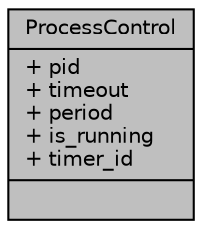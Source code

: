 digraph "ProcessControl"
{
 // LATEX_PDF_SIZE
  edge [fontname="Helvetica",fontsize="10",labelfontname="Helvetica",labelfontsize="10"];
  node [fontname="Helvetica",fontsize="10",shape=record];
  Node1 [label="{ProcessControl\n|+ pid\l+ timeout\l+ period\l+ is_running\l+ timer_id\l|}",height=0.2,width=0.4,color="black", fillcolor="grey75", style="filled", fontcolor="black",tooltip="Estructura que representa la configuración de control de un proceso."];
}
